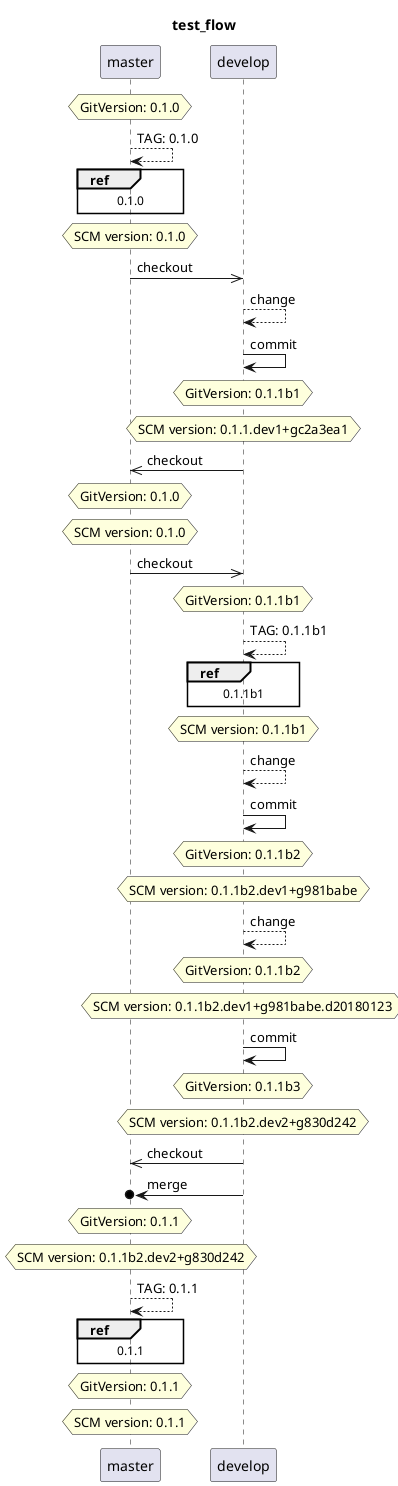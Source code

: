 @startuml
title test_flow
skinparam ParticipantPadding 20
skinparam BoxPadding 10
participant master
hnote over master: GitVersion: 0.1.0
master --> master: TAG: 0.1.0
ref over master: 0.1.0
hnote over master: SCM version: 0.1.0
master ->> develop: checkout
develop --> develop: change
develop -> develop: commit
hnote over develop: GitVersion: 0.1.1b1
hnote over develop: SCM version: 0.1.1.dev1+gc2a3ea1
develop ->> master: checkout
hnote over master: GitVersion: 0.1.0
hnote over master: SCM version: 0.1.0
master ->> develop: checkout
hnote over develop: GitVersion: 0.1.1b1
develop --> develop: TAG: 0.1.1b1
ref over develop: 0.1.1b1
hnote over develop: SCM version: 0.1.1b1
develop --> develop: change
develop -> develop: commit
hnote over develop: GitVersion: 0.1.1b2
hnote over develop: SCM version: 0.1.1b2.dev1+g981babe
develop --> develop: change
hnote over develop: GitVersion: 0.1.1b2
hnote over develop: SCM version: 0.1.1b2.dev1+g981babe.d20180123
develop -> develop: commit
hnote over develop: GitVersion: 0.1.1b3
hnote over develop: SCM version: 0.1.1b2.dev2+g830d242
develop ->> master: checkout
develop ->o master: merge
hnote over master: GitVersion: 0.1.1
hnote over master: SCM version: 0.1.1b2.dev2+g830d242
master --> master: TAG: 0.1.1
ref over master: 0.1.1
hnote over master: GitVersion: 0.1.1
hnote over master: SCM version: 0.1.1
@enduml